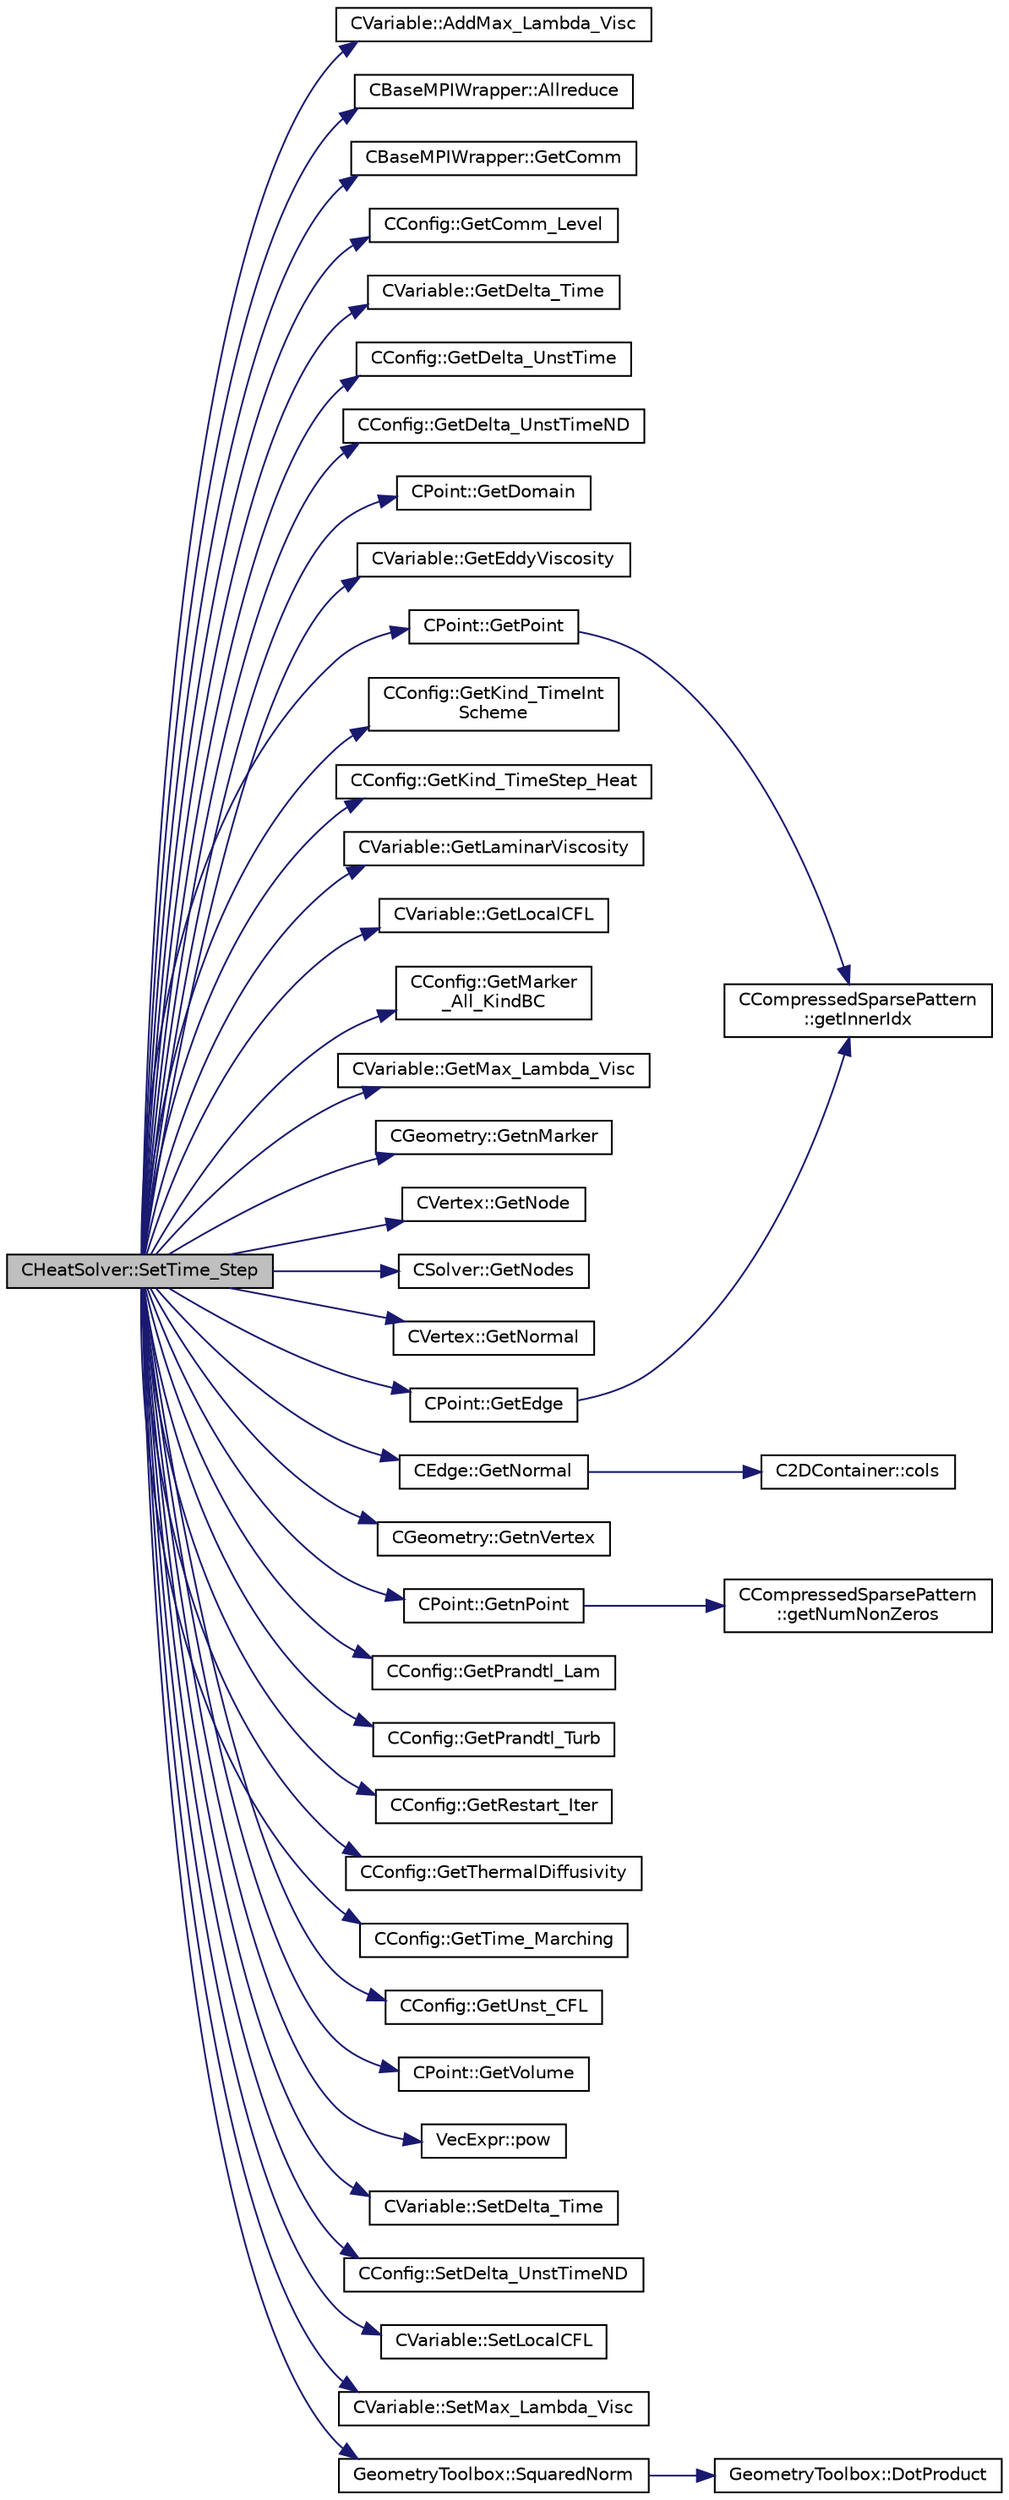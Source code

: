 digraph "CHeatSolver::SetTime_Step"
{
 // LATEX_PDF_SIZE
  edge [fontname="Helvetica",fontsize="10",labelfontname="Helvetica",labelfontsize="10"];
  node [fontname="Helvetica",fontsize="10",shape=record];
  rankdir="LR";
  Node1 [label="CHeatSolver::SetTime_Step",height=0.2,width=0.4,color="black", fillcolor="grey75", style="filled", fontcolor="black",tooltip="A virtual member."];
  Node1 -> Node2 [color="midnightblue",fontsize="10",style="solid",fontname="Helvetica"];
  Node2 [label="CVariable::AddMax_Lambda_Visc",height=0.2,width=0.4,color="black", fillcolor="white", style="filled",URL="$classCVariable.html#a64190222f419530efc4a373949b067e1",tooltip="Add a value to the maximum eigenvalue for the viscous terms of the PDE."];
  Node1 -> Node3 [color="midnightblue",fontsize="10",style="solid",fontname="Helvetica"];
  Node3 [label="CBaseMPIWrapper::Allreduce",height=0.2,width=0.4,color="black", fillcolor="white", style="filled",URL="$classCBaseMPIWrapper.html#a381d4b3738c09d92ee1ae9f89715b541",tooltip=" "];
  Node1 -> Node4 [color="midnightblue",fontsize="10",style="solid",fontname="Helvetica"];
  Node4 [label="CBaseMPIWrapper::GetComm",height=0.2,width=0.4,color="black", fillcolor="white", style="filled",URL="$classCBaseMPIWrapper.html#a8154391fc3522954802889d81d4ef5da",tooltip=" "];
  Node1 -> Node5 [color="midnightblue",fontsize="10",style="solid",fontname="Helvetica"];
  Node5 [label="CConfig::GetComm_Level",height=0.2,width=0.4,color="black", fillcolor="white", style="filled",URL="$classCConfig.html#aa495414133c826e5f6651d4ce82d0ef6",tooltip="Get the level of MPI communications to be performed."];
  Node1 -> Node6 [color="midnightblue",fontsize="10",style="solid",fontname="Helvetica"];
  Node6 [label="CVariable::GetDelta_Time",height=0.2,width=0.4,color="black", fillcolor="white", style="filled",URL="$classCVariable.html#aef3ea2cd0a87d55835bb2bd332678489",tooltip="Get the value of the time step."];
  Node1 -> Node7 [color="midnightblue",fontsize="10",style="solid",fontname="Helvetica"];
  Node7 [label="CConfig::GetDelta_UnstTime",height=0.2,width=0.4,color="black", fillcolor="white", style="filled",URL="$classCConfig.html#a95f12a968f4553caf9bea4576fbf5812",tooltip="If we are prforming an unsteady simulation, there is only one value of the time step for the complete..."];
  Node1 -> Node8 [color="midnightblue",fontsize="10",style="solid",fontname="Helvetica"];
  Node8 [label="CConfig::GetDelta_UnstTimeND",height=0.2,width=0.4,color="black", fillcolor="white", style="filled",URL="$classCConfig.html#a0acfef8e480970316e9e672eacd59e9b",tooltip="If we are prforming an unsteady simulation, there is only one value of the time step for the complete..."];
  Node1 -> Node9 [color="midnightblue",fontsize="10",style="solid",fontname="Helvetica"];
  Node9 [label="CPoint::GetDomain",height=0.2,width=0.4,color="black", fillcolor="white", style="filled",URL="$classCPoint.html#aa58a27b602e47ddcad22ae74a5c6bc81",tooltip="For parallel computation, its indicates if a point must be computed or not."];
  Node1 -> Node10 [color="midnightblue",fontsize="10",style="solid",fontname="Helvetica"];
  Node10 [label="CVariable::GetEddyViscosity",height=0.2,width=0.4,color="black", fillcolor="white", style="filled",URL="$classCVariable.html#adae2e4228e113624b7ab1f9ab1a493c6",tooltip="A virtual member."];
  Node1 -> Node11 [color="midnightblue",fontsize="10",style="solid",fontname="Helvetica"];
  Node11 [label="CPoint::GetEdge",height=0.2,width=0.4,color="black", fillcolor="white", style="filled",URL="$classCPoint.html#a81ff0f12775a22eef9faa4a78810223a",tooltip="Get all the edges that compose the control volume."];
  Node11 -> Node12 [color="midnightblue",fontsize="10",style="solid",fontname="Helvetica"];
  Node12 [label="CCompressedSparsePattern\l::getInnerIdx",height=0.2,width=0.4,color="black", fillcolor="white", style="filled",URL="$classCCompressedSparsePattern.html#a8c4b5a2720a4ebb463c0d8152f052e4d",tooltip=" "];
  Node1 -> Node13 [color="midnightblue",fontsize="10",style="solid",fontname="Helvetica"];
  Node13 [label="CConfig::GetKind_TimeInt\lScheme",height=0.2,width=0.4,color="black", fillcolor="white", style="filled",URL="$classCConfig.html#ad16f71356f146b530fb1fbb45444525c",tooltip="Get the kind of time integration method."];
  Node1 -> Node14 [color="midnightblue",fontsize="10",style="solid",fontname="Helvetica"];
  Node14 [label="CConfig::GetKind_TimeStep_Heat",height=0.2,width=0.4,color="black", fillcolor="white", style="filled",URL="$classCConfig.html#a7233b1b93fbc8be97d90e89fc92442d1",tooltip="Get the kind of time stepping for the heat equation."];
  Node1 -> Node15 [color="midnightblue",fontsize="10",style="solid",fontname="Helvetica"];
  Node15 [label="CVariable::GetLaminarViscosity",height=0.2,width=0.4,color="black", fillcolor="white", style="filled",URL="$classCVariable.html#a0acbe55ca86de2c0205ae921193e9e95",tooltip="A virtual member."];
  Node1 -> Node16 [color="midnightblue",fontsize="10",style="solid",fontname="Helvetica"];
  Node16 [label="CVariable::GetLocalCFL",height=0.2,width=0.4,color="black", fillcolor="white", style="filled",URL="$classCVariable.html#a171dfc3e408be66993fde3da82b5a991",tooltip="Get the value of the local CFL number for the current control volume (CV)."];
  Node1 -> Node17 [color="midnightblue",fontsize="10",style="solid",fontname="Helvetica"];
  Node17 [label="CConfig::GetMarker\l_All_KindBC",height=0.2,width=0.4,color="black", fillcolor="white", style="filled",URL="$classCConfig.html#ae003cd8f406eaaa91849a774c9a20730",tooltip="Get the kind of boundary for each marker."];
  Node1 -> Node18 [color="midnightblue",fontsize="10",style="solid",fontname="Helvetica"];
  Node18 [label="CVariable::GetMax_Lambda_Visc",height=0.2,width=0.4,color="black", fillcolor="white", style="filled",URL="$classCVariable.html#ab93f697aa88afacad02b5e55df3d0933",tooltip="Get the value of the maximum eigenvalue for the viscous terms of the PDE."];
  Node1 -> Node19 [color="midnightblue",fontsize="10",style="solid",fontname="Helvetica"];
  Node19 [label="CGeometry::GetnMarker",height=0.2,width=0.4,color="black", fillcolor="white", style="filled",URL="$classCGeometry.html#ad2f9fe832b72d5a032d709d25879bbd2",tooltip="Get number of markers."];
  Node1 -> Node20 [color="midnightblue",fontsize="10",style="solid",fontname="Helvetica"];
  Node20 [label="CVertex::GetNode",height=0.2,width=0.4,color="black", fillcolor="white", style="filled",URL="$classCVertex.html#ad568da06e7191358d3a09a1bee71cdb5",tooltip="Get the node of the vertex."];
  Node1 -> Node21 [color="midnightblue",fontsize="10",style="solid",fontname="Helvetica"];
  Node21 [label="CSolver::GetNodes",height=0.2,width=0.4,color="black", fillcolor="white", style="filled",URL="$classCSolver.html#af3198e52a2ea377bb765647b5e697197",tooltip="Allow outside access to the nodes of the solver, containing conservatives, primitives,..."];
  Node1 -> Node22 [color="midnightblue",fontsize="10",style="solid",fontname="Helvetica"];
  Node22 [label="CVertex::GetNormal",height=0.2,width=0.4,color="black", fillcolor="white", style="filled",URL="$classCVertex.html#a57cacfe764770e6c0e54c278cb584f7c",tooltip="Copy the the normal vector of a face."];
  Node1 -> Node23 [color="midnightblue",fontsize="10",style="solid",fontname="Helvetica"];
  Node23 [label="CEdge::GetNormal",height=0.2,width=0.4,color="black", fillcolor="white", style="filled",URL="$classCEdge.html#a4ace970590e47bd39ea5780c3e0e2037",tooltip="Copy the the normal vector of a face."];
  Node23 -> Node24 [color="midnightblue",fontsize="10",style="solid",fontname="Helvetica"];
  Node24 [label="C2DContainer::cols",height=0.2,width=0.4,color="black", fillcolor="white", style="filled",URL="$classC2DContainer.html#ab6d9161cd08887f034322ebcbc3deb12",tooltip=" "];
  Node1 -> Node25 [color="midnightblue",fontsize="10",style="solid",fontname="Helvetica"];
  Node25 [label="CPoint::GetnPoint",height=0.2,width=0.4,color="black", fillcolor="white", style="filled",URL="$classCPoint.html#accb93eb81c4e7e6c2605a7cd0d3c9cba",tooltip="Get the number of points that compose the control volume."];
  Node25 -> Node26 [color="midnightblue",fontsize="10",style="solid",fontname="Helvetica"];
  Node26 [label="CCompressedSparsePattern\l::getNumNonZeros",height=0.2,width=0.4,color="black", fillcolor="white", style="filled",URL="$classCCompressedSparsePattern.html#abbca9e2c2e9f3d3f568772f9edf0c0aa",tooltip=" "];
  Node1 -> Node27 [color="midnightblue",fontsize="10",style="solid",fontname="Helvetica"];
  Node27 [label="CGeometry::GetnVertex",height=0.2,width=0.4,color="black", fillcolor="white", style="filled",URL="$classCGeometry.html#a00b7f7e71ff42bd38f39147366dd093a",tooltip="Get number of vertices."];
  Node1 -> Node28 [color="midnightblue",fontsize="10",style="solid",fontname="Helvetica"];
  Node28 [label="CPoint::GetPoint",height=0.2,width=0.4,color="black", fillcolor="white", style="filled",URL="$classCPoint.html#a7916494f3e23b9fd83e6a808b9d144e8",tooltip="Get all the points that compose the control volume."];
  Node28 -> Node12 [color="midnightblue",fontsize="10",style="solid",fontname="Helvetica"];
  Node1 -> Node29 [color="midnightblue",fontsize="10",style="solid",fontname="Helvetica"];
  Node29 [label="CConfig::GetPrandtl_Lam",height=0.2,width=0.4,color="black", fillcolor="white", style="filled",URL="$classCConfig.html#a502035c2b049606186e11e01b7df626a",tooltip="Get the value of the laminar Prandtl number."];
  Node1 -> Node30 [color="midnightblue",fontsize="10",style="solid",fontname="Helvetica"];
  Node30 [label="CConfig::GetPrandtl_Turb",height=0.2,width=0.4,color="black", fillcolor="white", style="filled",URL="$classCConfig.html#a4b89ad15fa82f93ca8ccfe945e2c14a7",tooltip="Get the value of the turbulent Prandtl number."];
  Node1 -> Node31 [color="midnightblue",fontsize="10",style="solid",fontname="Helvetica"];
  Node31 [label="CConfig::GetRestart_Iter",height=0.2,width=0.4,color="black", fillcolor="white", style="filled",URL="$classCConfig.html#aeca467e3a7c02d72b28ade957614035c",tooltip="Get the restart iteration."];
  Node1 -> Node32 [color="midnightblue",fontsize="10",style="solid",fontname="Helvetica"];
  Node32 [label="CConfig::GetThermalDiffusivity",height=0.2,width=0.4,color="black", fillcolor="white", style="filled",URL="$classCConfig.html#a5f2a8d5a5bd497c507d2799926161259",tooltip="Get the value of the thermal diffusivity for solids."];
  Node1 -> Node33 [color="midnightblue",fontsize="10",style="solid",fontname="Helvetica"];
  Node33 [label="CConfig::GetTime_Marching",height=0.2,width=0.4,color="black", fillcolor="white", style="filled",URL="$classCConfig.html#ac47e04d76ce865893a94dcedd3c9b6a5",tooltip="Provides information about the time integration, and change the write in the output files information..."];
  Node1 -> Node34 [color="midnightblue",fontsize="10",style="solid",fontname="Helvetica"];
  Node34 [label="CConfig::GetUnst_CFL",height=0.2,width=0.4,color="black", fillcolor="white", style="filled",URL="$classCConfig.html#ae57f903be939aa55dee4fb3298a249fb",tooltip="Get the Courant Friedrich Levi number for unsteady simulations."];
  Node1 -> Node35 [color="midnightblue",fontsize="10",style="solid",fontname="Helvetica"];
  Node35 [label="CPoint::GetVolume",height=0.2,width=0.4,color="black", fillcolor="white", style="filled",URL="$classCPoint.html#a35a504401472dfa76ef1187a5675414f",tooltip="Get area or volume of the control volume."];
  Node1 -> Node36 [color="midnightblue",fontsize="10",style="solid",fontname="Helvetica"];
  Node36 [label="VecExpr::pow",height=0.2,width=0.4,color="black", fillcolor="white", style="filled",URL="$group__VecExpr.html#ga7fb255e1f2a1773d3cc6ff7bee1aadd2",tooltip=" "];
  Node1 -> Node37 [color="midnightblue",fontsize="10",style="solid",fontname="Helvetica"];
  Node37 [label="CVariable::SetDelta_Time",height=0.2,width=0.4,color="black", fillcolor="white", style="filled",URL="$classCVariable.html#a75d51484f25650269294a7925c0f5a3e",tooltip="Set the value of the time step."];
  Node1 -> Node38 [color="midnightblue",fontsize="10",style="solid",fontname="Helvetica"];
  Node38 [label="CConfig::SetDelta_UnstTimeND",height=0.2,width=0.4,color="black", fillcolor="white", style="filled",URL="$classCConfig.html#a9d3085d222e6ab0b658d79c52b6477fc",tooltip="Set the value of the unsteadty time step using the CFL number."];
  Node1 -> Node39 [color="midnightblue",fontsize="10",style="solid",fontname="Helvetica"];
  Node39 [label="CVariable::SetLocalCFL",height=0.2,width=0.4,color="black", fillcolor="white", style="filled",URL="$classCVariable.html#a77d2f7f3fb35de75f915725662790060",tooltip="Set the value of the local CFL number for the current control volume (CV)."];
  Node1 -> Node40 [color="midnightblue",fontsize="10",style="solid",fontname="Helvetica"];
  Node40 [label="CVariable::SetMax_Lambda_Visc",height=0.2,width=0.4,color="black", fillcolor="white", style="filled",URL="$classCVariable.html#a6f2fb2c3cd5cd4d377df2af4467e9ae5",tooltip="Set the value of the maximum eigenvalue for the viscous terms of the PDE."];
  Node1 -> Node41 [color="midnightblue",fontsize="10",style="solid",fontname="Helvetica"];
  Node41 [label="GeometryToolbox::SquaredNorm",height=0.2,width=0.4,color="black", fillcolor="white", style="filled",URL="$group__GeometryToolbox.html#ga98c9b9314cc6352c9bba49b8cfb4b056",tooltip=" "];
  Node41 -> Node42 [color="midnightblue",fontsize="10",style="solid",fontname="Helvetica"];
  Node42 [label="GeometryToolbox::DotProduct",height=0.2,width=0.4,color="black", fillcolor="white", style="filled",URL="$group__GeometryToolbox.html#ga7ec3e1e20fab73dbf0159fe38492cc89",tooltip=" "];
}
